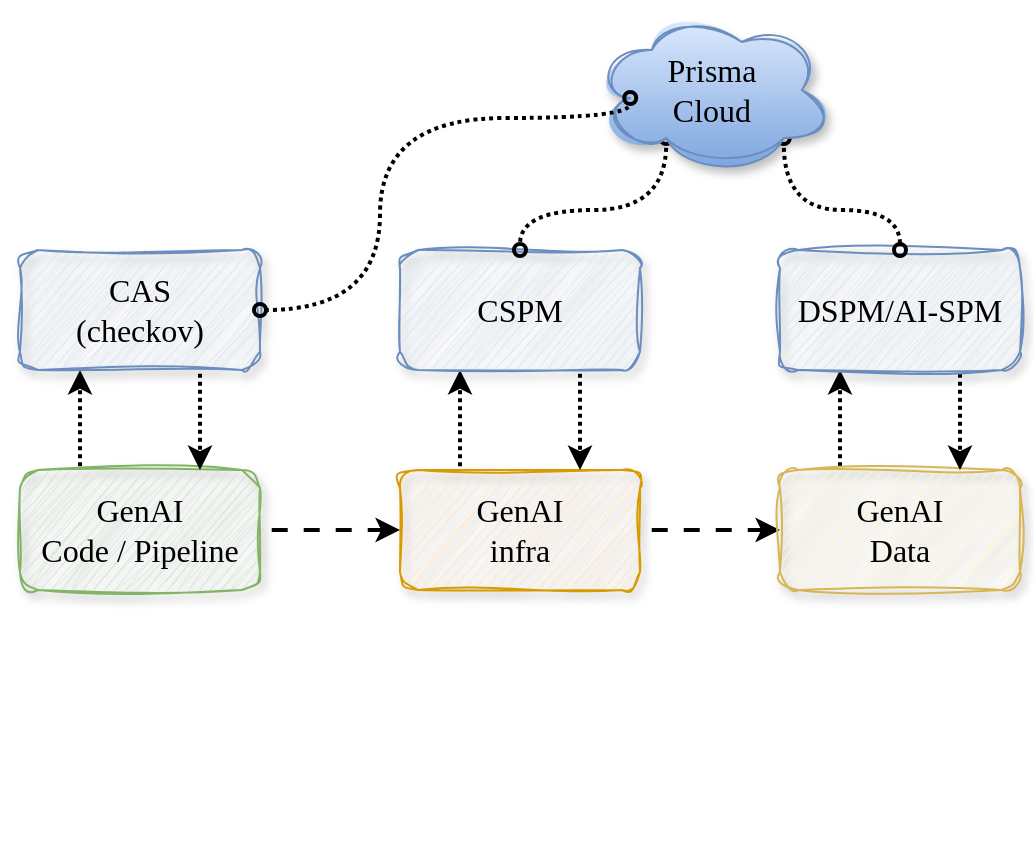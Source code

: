 <mxfile version="24.7.8">
  <diagram name="Page-1" id="esc_NqmdAPWGyChspLkq">
    <mxGraphModel dx="579" dy="422" grid="1" gridSize="10" guides="1" tooltips="1" connect="1" arrows="1" fold="1" page="1" pageScale="1" pageWidth="850" pageHeight="1100" math="0" shadow="0">
      <root>
        <mxCell id="0" />
        <mxCell id="1" parent="0" />
        <mxCell id="koX_W-T4L0hcpx8nDgxN-5" style="edgeStyle=orthogonalEdgeStyle;shape=connector;rounded=0;orthogonalLoop=1;jettySize=auto;html=1;exitX=1;exitY=0.5;exitDx=0;exitDy=0;entryX=0;entryY=0.5;entryDx=0;entryDy=0;strokeColor=default;strokeWidth=2;align=center;verticalAlign=middle;fontFamily=Gloria Hallelujah;fontSource=https%3A%2F%2Ffonts.googleapis.com%2Fcss%3Ffamily%3DGloria%2BHallelujah;fontSize=16;fontColor=default;labelBackgroundColor=default;endArrow=classic;flowAnimation=1;" edge="1" parent="1" source="Ty8LYmmAGz1MvY_-nJhp-2" target="Ty8LYmmAGz1MvY_-nJhp-5">
          <mxGeometry relative="1" as="geometry" />
        </mxCell>
        <mxCell id="koX_W-T4L0hcpx8nDgxN-11" style="edgeStyle=orthogonalEdgeStyle;shape=connector;rounded=0;orthogonalLoop=1;jettySize=auto;html=1;exitX=0.25;exitY=0;exitDx=0;exitDy=0;entryX=0.25;entryY=1;entryDx=0;entryDy=0;dashed=1;dashPattern=1 1;strokeColor=default;strokeWidth=2;align=center;verticalAlign=middle;fontFamily=Gloria Hallelujah;fontSource=https%3A%2F%2Ffonts.googleapis.com%2Fcss%3Ffamily%3DGloria%2BHallelujah;fontSize=16;fontColor=default;labelBackgroundColor=default;endArrow=classic;flowAnimation=1;" edge="1" parent="1" source="Ty8LYmmAGz1MvY_-nJhp-2" target="koX_W-T4L0hcpx8nDgxN-9">
          <mxGeometry relative="1" as="geometry" />
        </mxCell>
        <mxCell id="Ty8LYmmAGz1MvY_-nJhp-2" value="GenAI&lt;div&gt;infra&lt;/div&gt;" style="rounded=1;whiteSpace=wrap;html=1;glass=0;sketch=1;curveFitting=1;jiggle=2;shadow=1;fontFamily=Gloria Hallelujah;fontSource=https%3A%2F%2Ffonts.googleapis.com%2Fcss%3Ffamily%3DGloria%2BHallelujah;fontSize=16;fillColor=#ffe6cc;strokeColor=#d79b00;" parent="1" vertex="1">
          <mxGeometry x="350" y="340" width="120" height="60" as="geometry" />
        </mxCell>
        <mxCell id="koX_W-T4L0hcpx8nDgxN-4" style="edgeStyle=orthogonalEdgeStyle;shape=connector;rounded=0;orthogonalLoop=1;jettySize=auto;html=1;exitX=1;exitY=0.5;exitDx=0;exitDy=0;entryX=0;entryY=0.5;entryDx=0;entryDy=0;strokeColor=default;strokeWidth=2;align=center;verticalAlign=middle;fontFamily=Gloria Hallelujah;fontSource=https%3A%2F%2Ffonts.googleapis.com%2Fcss%3Ffamily%3DGloria%2BHallelujah;fontSize=16;fontColor=default;labelBackgroundColor=default;endArrow=classic;flowAnimation=1;" edge="1" parent="1" source="Ty8LYmmAGz1MvY_-nJhp-4" target="Ty8LYmmAGz1MvY_-nJhp-2">
          <mxGeometry relative="1" as="geometry" />
        </mxCell>
        <mxCell id="koX_W-T4L0hcpx8nDgxN-7" style="edgeStyle=orthogonalEdgeStyle;shape=connector;rounded=0;orthogonalLoop=1;jettySize=auto;html=1;exitX=0.25;exitY=0;exitDx=0;exitDy=0;entryX=0.25;entryY=1;entryDx=0;entryDy=0;dashed=1;dashPattern=1 1;strokeColor=default;strokeWidth=2;align=center;verticalAlign=middle;fontFamily=Gloria Hallelujah;fontSource=https%3A%2F%2Ffonts.googleapis.com%2Fcss%3Ffamily%3DGloria%2BHallelujah;fontSize=16;fontColor=default;labelBackgroundColor=default;endArrow=classic;flowAnimation=1;" edge="1" parent="1" source="Ty8LYmmAGz1MvY_-nJhp-4" target="koX_W-T4L0hcpx8nDgxN-2">
          <mxGeometry relative="1" as="geometry" />
        </mxCell>
        <mxCell id="Ty8LYmmAGz1MvY_-nJhp-4" value="GenAI&lt;div&gt;Code / Pipeline&lt;/div&gt;" style="rounded=1;whiteSpace=wrap;html=1;glass=0;sketch=1;curveFitting=1;jiggle=2;shadow=1;fontFamily=Gloria Hallelujah;fontSource=https%3A%2F%2Ffonts.googleapis.com%2Fcss%3Ffamily%3DGloria%2BHallelujah;fontSize=16;fillColor=#d5e8d4;strokeColor=#82b366;" parent="1" vertex="1">
          <mxGeometry x="160" y="340" width="120" height="60" as="geometry" />
        </mxCell>
        <mxCell id="koX_W-T4L0hcpx8nDgxN-13" style="edgeStyle=orthogonalEdgeStyle;shape=connector;rounded=0;orthogonalLoop=1;jettySize=auto;html=1;exitX=0.25;exitY=0;exitDx=0;exitDy=0;entryX=0.25;entryY=1;entryDx=0;entryDy=0;dashed=1;dashPattern=1 1;strokeColor=default;strokeWidth=2;align=center;verticalAlign=middle;fontFamily=Gloria Hallelujah;fontSource=https%3A%2F%2Ffonts.googleapis.com%2Fcss%3Ffamily%3DGloria%2BHallelujah;fontSize=16;fontColor=default;labelBackgroundColor=default;endArrow=classic;flowAnimation=1;" edge="1" parent="1" source="Ty8LYmmAGz1MvY_-nJhp-5" target="koX_W-T4L0hcpx8nDgxN-10">
          <mxGeometry relative="1" as="geometry" />
        </mxCell>
        <mxCell id="Ty8LYmmAGz1MvY_-nJhp-5" value="GenAI&lt;div&gt;Data&lt;/div&gt;" style="rounded=1;whiteSpace=wrap;html=1;glass=0;sketch=1;curveFitting=1;jiggle=2;shadow=1;fontFamily=Gloria Hallelujah;fontSource=https%3A%2F%2Ffonts.googleapis.com%2Fcss%3Ffamily%3DGloria%2BHallelujah;fontSize=16;fillColor=#fff2cc;strokeColor=#d6b656;" parent="1" vertex="1">
          <mxGeometry x="540" y="340" width="120" height="60" as="geometry" />
        </mxCell>
        <mxCell id="koX_W-T4L0hcpx8nDgxN-8" style="edgeStyle=orthogonalEdgeStyle;shape=connector;rounded=0;orthogonalLoop=1;jettySize=auto;html=1;exitX=0.75;exitY=1;exitDx=0;exitDy=0;entryX=0.75;entryY=0;entryDx=0;entryDy=0;dashed=1;dashPattern=1 1;strokeColor=default;strokeWidth=2;align=center;verticalAlign=middle;fontFamily=Gloria Hallelujah;fontSource=https%3A%2F%2Ffonts.googleapis.com%2Fcss%3Ffamily%3DGloria%2BHallelujah;fontSize=16;fontColor=default;labelBackgroundColor=default;endArrow=classic;flowAnimation=1;" edge="1" parent="1" source="koX_W-T4L0hcpx8nDgxN-2" target="Ty8LYmmAGz1MvY_-nJhp-4">
          <mxGeometry relative="1" as="geometry" />
        </mxCell>
        <mxCell id="koX_W-T4L0hcpx8nDgxN-2" value="CAS&lt;br&gt;(checkov)" style="rounded=1;whiteSpace=wrap;html=1;glass=0;sketch=1;curveFitting=1;jiggle=2;shadow=1;fontFamily=Gloria Hallelujah;fontSource=https%3A%2F%2Ffonts.googleapis.com%2Fcss%3Ffamily%3DGloria%2BHallelujah;fontSize=16;fillColor=#dae8fc;strokeColor=#6c8ebf;" vertex="1" parent="1">
          <mxGeometry x="160" y="230" width="120" height="60" as="geometry" />
        </mxCell>
        <mxCell id="koX_W-T4L0hcpx8nDgxN-12" style="edgeStyle=orthogonalEdgeStyle;shape=connector;rounded=0;orthogonalLoop=1;jettySize=auto;html=1;exitX=0.75;exitY=1;exitDx=0;exitDy=0;entryX=0.75;entryY=0;entryDx=0;entryDy=0;dashed=1;dashPattern=1 1;strokeColor=default;strokeWidth=2;align=center;verticalAlign=middle;fontFamily=Gloria Hallelujah;fontSource=https%3A%2F%2Ffonts.googleapis.com%2Fcss%3Ffamily%3DGloria%2BHallelujah;fontSize=16;fontColor=default;labelBackgroundColor=default;endArrow=classic;flowAnimation=1;" edge="1" parent="1" source="koX_W-T4L0hcpx8nDgxN-9" target="Ty8LYmmAGz1MvY_-nJhp-2">
          <mxGeometry relative="1" as="geometry" />
        </mxCell>
        <mxCell id="koX_W-T4L0hcpx8nDgxN-9" value="CSPM" style="rounded=1;whiteSpace=wrap;html=1;glass=0;sketch=1;curveFitting=1;jiggle=2;shadow=1;fontFamily=Gloria Hallelujah;fontSource=https%3A%2F%2Ffonts.googleapis.com%2Fcss%3Ffamily%3DGloria%2BHallelujah;fontSize=16;fillColor=#dae8fc;strokeColor=#6c8ebf;" vertex="1" parent="1">
          <mxGeometry x="350" y="230" width="120" height="60" as="geometry" />
        </mxCell>
        <mxCell id="koX_W-T4L0hcpx8nDgxN-14" style="edgeStyle=orthogonalEdgeStyle;shape=connector;rounded=0;orthogonalLoop=1;jettySize=auto;html=1;exitX=0.75;exitY=1;exitDx=0;exitDy=0;entryX=0.75;entryY=0;entryDx=0;entryDy=0;dashed=1;dashPattern=1 1;strokeColor=default;strokeWidth=2;align=center;verticalAlign=middle;fontFamily=Gloria Hallelujah;fontSource=https%3A%2F%2Ffonts.googleapis.com%2Fcss%3Ffamily%3DGloria%2BHallelujah;fontSize=16;fontColor=default;labelBackgroundColor=default;endArrow=classic;flowAnimation=1;" edge="1" parent="1" source="koX_W-T4L0hcpx8nDgxN-10" target="Ty8LYmmAGz1MvY_-nJhp-5">
          <mxGeometry relative="1" as="geometry" />
        </mxCell>
        <mxCell id="koX_W-T4L0hcpx8nDgxN-10" value="DSPM/AI-SPM" style="rounded=1;whiteSpace=wrap;html=1;glass=0;sketch=1;curveFitting=1;jiggle=2;shadow=1;fontFamily=Gloria Hallelujah;fontSource=https%3A%2F%2Ffonts.googleapis.com%2Fcss%3Ffamily%3DGloria%2BHallelujah;fontSize=16;fillColor=#dae8fc;strokeColor=#6c8ebf;" vertex="1" parent="1">
          <mxGeometry x="540" y="230" width="120" height="60" as="geometry" />
        </mxCell>
        <mxCell id="koX_W-T4L0hcpx8nDgxN-15" value="" style="shape=image;verticalLabelPosition=bottom;labelBackgroundColor=default;verticalAlign=top;aspect=fixed;imageAspect=0;image=https://cdn.prod.website-files.com/6645c0129428882861d078b8/66603a39bd44aeb85269ceea_655df7e9805dd2bd768367ef_llamaindex-removebg-preview.png;" vertex="1" parent="1">
          <mxGeometry x="150" y="410" width="60" height="60" as="geometry" />
        </mxCell>
        <mxCell id="koX_W-T4L0hcpx8nDgxN-18" value="" style="shape=image;imageAspect=0;aspect=fixed;verticalLabelPosition=bottom;verticalAlign=top;rounded=1;shadow=1;glass=0;sketch=1;jiggle=2;curveFitting=1;strokeColor=default;align=center;fontFamily=Gloria Hallelujah;fontSource=https%3A%2F%2Ffonts.googleapis.com%2Fcss%3Ffamily%3DGloria%2BHallelujah;fontSize=16;fontColor=default;labelBackgroundColor=default;fillColor=default;image=https://assets.streamlinehq.com/image/private/w_300,h_300,ar_1/f_auto/v1/icons/logos/langchain-ipuhh4qo1jz5ssl4x0g2a.png/langchain-dp1uxj2zn3752pntqnpfu2.png?_a=DAJFJtWIZAAC;" vertex="1" parent="1">
          <mxGeometry x="220.32" y="415" width="50" height="50" as="geometry" />
        </mxCell>
        <mxCell id="koX_W-T4L0hcpx8nDgxN-20" value="" style="shape=image;imageAspect=0;aspect=fixed;verticalLabelPosition=bottom;verticalAlign=top;rounded=1;shadow=1;glass=0;sketch=1;jiggle=2;curveFitting=1;strokeColor=default;align=center;fontFamily=Gloria Hallelujah;fontSource=https%3A%2F%2Ffonts.googleapis.com%2Fcss%3Ffamily%3DGloria%2BHallelujah;fontSize=16;fontColor=default;labelBackgroundColor=default;fillColor=default;image=https://cdn.freebiesupply.com/logos/large/2x/python-5-logo-png-transparent.png;" vertex="1" parent="1">
          <mxGeometry x="169.68" y="480" width="30.12" height="30" as="geometry" />
        </mxCell>
        <mxCell id="koX_W-T4L0hcpx8nDgxN-22" value="" style="shape=image;imageAspect=0;aspect=fixed;verticalLabelPosition=bottom;verticalAlign=top;rounded=1;shadow=1;glass=0;sketch=1;jiggle=2;curveFitting=1;strokeColor=default;align=center;fontFamily=Gloria Hallelujah;fontSource=https%3A%2F%2Ffonts.googleapis.com%2Fcss%3Ffamily%3DGloria%2BHallelujah;fontSize=16;fontColor=default;labelBackgroundColor=default;fillColor=default;image=https://svgmix.com/uploads/b49994-checkov.svg;" vertex="1" parent="1">
          <mxGeometry x="169.68" y="190" width="100.64" height="30" as="geometry" />
        </mxCell>
        <mxCell id="koX_W-T4L0hcpx8nDgxN-24" value="" style="shape=image;imageAspect=0;aspect=fixed;verticalLabelPosition=bottom;verticalAlign=top;rounded=1;shadow=1;glass=0;sketch=1;jiggle=2;curveFitting=1;strokeColor=default;align=center;fontFamily=Gloria Hallelujah;fontSource=https%3A%2F%2Ffonts.googleapis.com%2Fcss%3Ffamily%3DGloria%2BHallelujah;fontSize=16;fontColor=default;labelBackgroundColor=default;fillColor=default;image=https://avatars.githubusercontent.com/u/127165244?v=4;" vertex="1" parent="1">
          <mxGeometry x="220.32" y="470" width="50" height="50" as="geometry" />
        </mxCell>
        <mxCell id="koX_W-T4L0hcpx8nDgxN-25" value="" style="shape=image;verticalLabelPosition=bottom;labelBackgroundColor=default;verticalAlign=top;aspect=fixed;imageAspect=0;image=https://upload.wikimedia.org/wikipedia/commons/thumb/8/8a/Google_Gemini_logo.svg/2560px-Google_Gemini_logo.svg.png;" vertex="1" parent="1">
          <mxGeometry x="535" y="415" width="80.83" height="29.84" as="geometry" />
        </mxCell>
        <mxCell id="koX_W-T4L0hcpx8nDgxN-26" value="" style="shape=image;verticalLabelPosition=bottom;labelBackgroundColor=default;verticalAlign=top;aspect=fixed;imageAspect=0;image=https://static.vecteezy.com/system/resources/previews/022/227/364/non_2x/openai-chatgpt-logo-icon-free-png.png;" vertex="1" parent="1">
          <mxGeometry x="625" y="415" width="40" height="40" as="geometry" />
        </mxCell>
        <mxCell id="koX_W-T4L0hcpx8nDgxN-27" value="" style="shape=image;verticalLabelPosition=bottom;labelBackgroundColor=default;verticalAlign=top;aspect=fixed;imageAspect=0;image=https://cdn.worldvectorlogo.com/logos/amazon-s3-simple-storage-service.svg;" vertex="1" parent="1">
          <mxGeometry x="350" y="422.5" width="35" height="35" as="geometry" />
        </mxCell>
        <mxCell id="koX_W-T4L0hcpx8nDgxN-30" value="" style="shape=image;verticalLabelPosition=bottom;labelBackgroundColor=default;verticalAlign=top;aspect=fixed;imageAspect=0;image=https://k21academy.com/wp-content/uploads/2021/02/Google-Cloud-Storage-logo.png;" vertex="1" parent="1">
          <mxGeometry x="435" y="422.5" width="35" height="35" as="geometry" />
        </mxCell>
        <mxCell id="koX_W-T4L0hcpx8nDgxN-32" value="" style="shape=image;imageAspect=0;aspect=fixed;verticalLabelPosition=bottom;verticalAlign=top;rounded=1;shadow=1;glass=0;sketch=1;jiggle=2;curveFitting=1;strokeColor=default;align=center;fontFamily=Gloria Hallelujah;fontSource=https%3A%2F%2Ffonts.googleapis.com%2Fcss%3Ffamily%3DGloria%2BHallelujah;fontSize=16;fontColor=default;labelBackgroundColor=default;fillColor=default;image=https://www.outsystems.com/Forge_CW/_image.aspx/Q8LvY--6WakOw9afDCuuGbQ9u-QKbiqiEaG1FDMiKVo=/aws-bedrock-runtime-2023-01-04%2000-00-00-2024-12-02%2015-44-52;" vertex="1" parent="1">
          <mxGeometry x="349" y="470" width="36" height="36" as="geometry" />
        </mxCell>
        <mxCell id="koX_W-T4L0hcpx8nDgxN-33" value="" style="shape=image;verticalLabelPosition=bottom;labelBackgroundColor=default;verticalAlign=top;aspect=fixed;imageAspect=0;image=https://upload.wikimedia.org/wikipedia/commons/thumb/0/05/Vertex_AI_Logo.svg/2048px-Vertex_AI_Logo.svg.png;" vertex="1" parent="1">
          <mxGeometry x="387.5" y="465.5" width="45" height="45" as="geometry" />
        </mxCell>
        <mxCell id="koX_W-T4L0hcpx8nDgxN-35" value="" style="shape=image;imageAspect=0;aspect=fixed;verticalLabelPosition=bottom;verticalAlign=top;rounded=1;shadow=1;glass=0;sketch=1;jiggle=2;curveFitting=1;strokeColor=default;align=center;fontFamily=Gloria Hallelujah;fontSource=https%3A%2F%2Ffonts.googleapis.com%2Fcss%3Ffamily%3DGloria%2BHallelujah;fontSize=16;fontColor=default;labelBackgroundColor=default;fillColor=default;image=https://avatars.githubusercontent.com/u/73504361?s=200&amp;v=4;" vertex="1" parent="1">
          <mxGeometry x="435" y="470" width="40" height="40" as="geometry" />
        </mxCell>
        <mxCell id="koX_W-T4L0hcpx8nDgxN-36" value="" style="shape=image;verticalLabelPosition=bottom;labelBackgroundColor=default;verticalAlign=top;aspect=fixed;imageAspect=0;image=https://registry.npmmirror.com/@lobehub/icons-static-png/latest/files/light/ollama.png;" vertex="1" parent="1">
          <mxGeometry x="388" y="418" width="44" height="44" as="geometry" />
        </mxCell>
        <mxCell id="koX_W-T4L0hcpx8nDgxN-37" value="" style="shape=image;verticalLabelPosition=bottom;labelBackgroundColor=default;verticalAlign=top;aspect=fixed;imageAspect=0;image=https://registry.npmmirror.com/@lobehub/icons-static-png/latest/files/dark/claude-color.png;" vertex="1" parent="1">
          <mxGeometry x="533.41" y="457.5" width="32.5" height="32.5" as="geometry" />
        </mxCell>
        <mxCell id="koX_W-T4L0hcpx8nDgxN-38" value="" style="shape=image;verticalLabelPosition=bottom;labelBackgroundColor=default;verticalAlign=top;aspect=fixed;imageAspect=0;image=https://pngimg.com/d/meta_PNG5.png;" vertex="1" parent="1">
          <mxGeometry x="581.18" y="461.25" width="37.64" height="25" as="geometry" />
        </mxCell>
        <mxCell id="koX_W-T4L0hcpx8nDgxN-41" style="edgeStyle=orthogonalEdgeStyle;shape=connector;curved=1;rounded=0;orthogonalLoop=1;jettySize=auto;html=1;exitX=0.31;exitY=0.8;exitDx=0;exitDy=0;exitPerimeter=0;dashed=1;dashPattern=1 1;strokeColor=default;strokeWidth=2;align=center;verticalAlign=middle;fontFamily=Gloria Hallelujah;fontSource=https%3A%2F%2Ffonts.googleapis.com%2Fcss%3Ffamily%3DGloria%2BHallelujah;fontSize=16;fontColor=default;labelBackgroundColor=default;startArrow=oval;startFill=0;endArrow=oval;endFill=0;flowAnimation=1;" edge="1" parent="1" source="koX_W-T4L0hcpx8nDgxN-39" target="koX_W-T4L0hcpx8nDgxN-9">
          <mxGeometry relative="1" as="geometry" />
        </mxCell>
        <mxCell id="koX_W-T4L0hcpx8nDgxN-42" style="edgeStyle=orthogonalEdgeStyle;shape=connector;curved=1;rounded=0;orthogonalLoop=1;jettySize=auto;html=1;exitX=0.8;exitY=0.8;exitDx=0;exitDy=0;exitPerimeter=0;dashed=1;dashPattern=1 1;strokeColor=default;strokeWidth=2;align=center;verticalAlign=middle;fontFamily=Gloria Hallelujah;fontSource=https%3A%2F%2Ffonts.googleapis.com%2Fcss%3Ffamily%3DGloria%2BHallelujah;fontSize=16;fontColor=default;labelBackgroundColor=default;startArrow=oval;startFill=0;endArrow=oval;endFill=0;flowAnimation=1;" edge="1" parent="1" source="koX_W-T4L0hcpx8nDgxN-39" target="koX_W-T4L0hcpx8nDgxN-10">
          <mxGeometry relative="1" as="geometry" />
        </mxCell>
        <mxCell id="koX_W-T4L0hcpx8nDgxN-39" value="Prisma&lt;div&gt;Cloud&lt;/div&gt;" style="ellipse;shape=cloud;whiteSpace=wrap;html=1;rounded=1;shadow=1;glass=0;sketch=1;jiggle=2;curveFitting=1;strokeColor=#6c8ebf;align=center;verticalAlign=middle;fontFamily=Gloria Hallelujah;fontSource=https%3A%2F%2Ffonts.googleapis.com%2Fcss%3Ffamily%3DGloria%2BHallelujah;fontSize=16;labelBackgroundColor=none;fillColor=#dae8fc;gradientColor=#7ea6e0;" vertex="1" parent="1">
          <mxGeometry x="445.91" y="110" width="120" height="80" as="geometry" />
        </mxCell>
        <mxCell id="koX_W-T4L0hcpx8nDgxN-40" style="edgeStyle=orthogonalEdgeStyle;shape=connector;rounded=0;orthogonalLoop=1;jettySize=auto;html=1;exitX=0.16;exitY=0.55;exitDx=0;exitDy=0;exitPerimeter=0;entryX=1;entryY=0.5;entryDx=0;entryDy=0;dashed=1;dashPattern=1 1;strokeColor=default;strokeWidth=2;align=center;verticalAlign=middle;fontFamily=Gloria Hallelujah;fontSource=https%3A%2F%2Ffonts.googleapis.com%2Fcss%3Ffamily%3DGloria%2BHallelujah;fontSize=16;fontColor=default;labelBackgroundColor=default;endArrow=oval;flowAnimation=1;curved=1;endFill=0;startArrow=oval;startFill=0;" edge="1" parent="1" source="koX_W-T4L0hcpx8nDgxN-39" target="koX_W-T4L0hcpx8nDgxN-2">
          <mxGeometry relative="1" as="geometry">
            <Array as="points">
              <mxPoint x="340" y="164" />
              <mxPoint x="340" y="260" />
            </Array>
          </mxGeometry>
        </mxCell>
      </root>
    </mxGraphModel>
  </diagram>
</mxfile>
